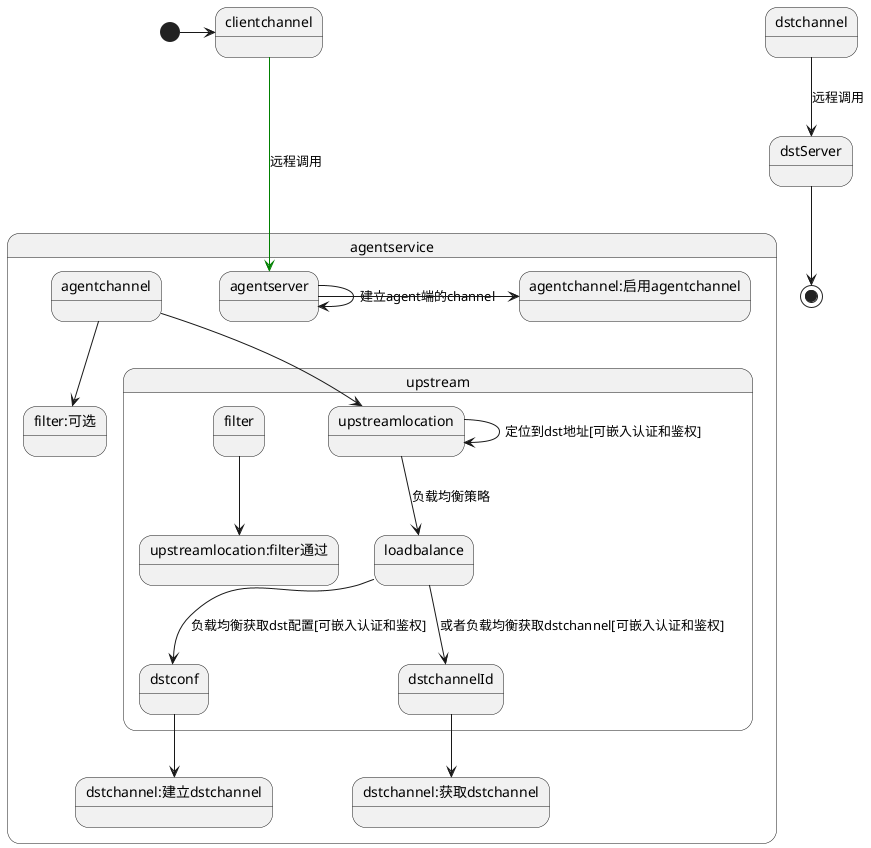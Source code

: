 @startuml
[*] -> clientchannel
state agentservice{
    clientchannel-[#green]-->agentserver :远程调用
    agentserver->agentserver :建立agent端的channel
    agentserver -> agentchannel:启用agentchannel
    agentchannel --> filter:可选
    state upstream{
        agentchannel --> upstreamlocation
        filter -->upstreamlocation:filter通过
        upstreamlocation--> upstreamlocation :定位到dst地址[可嵌入认证和鉴权]
        upstreamlocation --> loadbalance :负载均衡策略
        loadbalance-->dstconf :负载均衡获取dst配置[可嵌入认证和鉴权]
        loadbalance-->dstchannelId :或者负载均衡获取dstchannel[可嵌入认证和鉴权]
    }
    dstchannelId-->dstchannel:获取dstchannel
    dstconf-->dstchannel:建立dstchannel
}
dstchannel --> dstServer :远程调用
dstServer-->[*]

@enduml